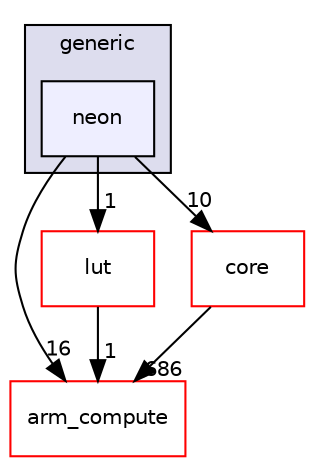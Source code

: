 digraph "src/cpu/kernels/activation/generic/neon" {
  compound=true
  node [ fontsize="10", fontname="Helvetica"];
  edge [ labelfontsize="10", labelfontname="Helvetica"];
  subgraph clusterdir_0eda15e1c70fe142771981aa2f90fcba {
    graph [ bgcolor="#ddddee", pencolor="black", label="generic" fontname="Helvetica", fontsize="10", URL="dir_0eda15e1c70fe142771981aa2f90fcba.xhtml"]
  dir_ec26abe846424348b3bb0efb37d4dfc7 [shape=box, label="neon", style="filled", fillcolor="#eeeeff", pencolor="black", URL="dir_ec26abe846424348b3bb0efb37d4dfc7.xhtml"];
  }
  dir_214608ef36d61442cb2b0c1c4e9a7def [shape=box label="arm_compute" fillcolor="white" style="filled" color="red" URL="dir_214608ef36d61442cb2b0c1c4e9a7def.xhtml"];
  dir_a5a25de4bd483a211edd2f30cef0dda2 [shape=box label="lut" fillcolor="white" style="filled" color="red" URL="dir_a5a25de4bd483a211edd2f30cef0dda2.xhtml"];
  dir_aebb8dcc11953d78e620bbef0b9e2183 [shape=box label="core" fillcolor="white" style="filled" color="red" URL="dir_aebb8dcc11953d78e620bbef0b9e2183.xhtml"];
  dir_ec26abe846424348b3bb0efb37d4dfc7->dir_214608ef36d61442cb2b0c1c4e9a7def [headlabel="16", labeldistance=1.5 headhref="dir_000419_000000.xhtml"];
  dir_ec26abe846424348b3bb0efb37d4dfc7->dir_a5a25de4bd483a211edd2f30cef0dda2 [headlabel="1", labeldistance=1.5 headhref="dir_000419_000395.xhtml"];
  dir_ec26abe846424348b3bb0efb37d4dfc7->dir_aebb8dcc11953d78e620bbef0b9e2183 [headlabel="10", labeldistance=1.5 headhref="dir_000419_000017.xhtml"];
  dir_a5a25de4bd483a211edd2f30cef0dda2->dir_214608ef36d61442cb2b0c1c4e9a7def [headlabel="1", labeldistance=1.5 headhref="dir_000395_000000.xhtml"];
  dir_aebb8dcc11953d78e620bbef0b9e2183->dir_214608ef36d61442cb2b0c1c4e9a7def [headlabel="686", labeldistance=1.5 headhref="dir_000017_000000.xhtml"];
}

